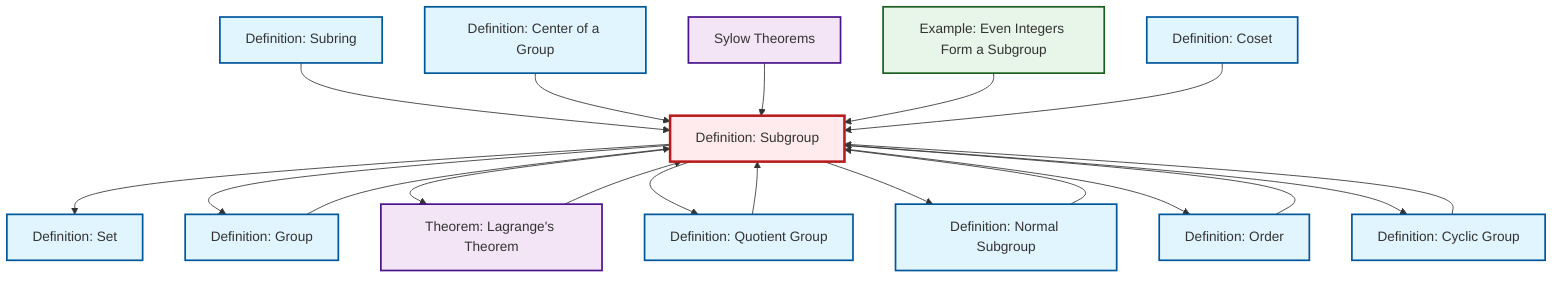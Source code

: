 graph TD
    classDef definition fill:#e1f5fe,stroke:#01579b,stroke-width:2px
    classDef theorem fill:#f3e5f5,stroke:#4a148c,stroke-width:2px
    classDef axiom fill:#fff3e0,stroke:#e65100,stroke-width:2px
    classDef example fill:#e8f5e9,stroke:#1b5e20,stroke-width:2px
    classDef current fill:#ffebee,stroke:#b71c1c,stroke-width:3px
    def-subgroup["Definition: Subgroup"]:::definition
    def-subring["Definition: Subring"]:::definition
    def-cyclic-group["Definition: Cyclic Group"]:::definition
    thm-lagrange["Theorem: Lagrange's Theorem"]:::theorem
    def-normal-subgroup["Definition: Normal Subgroup"]:::definition
    ex-even-integers-subgroup["Example: Even Integers Form a Subgroup"]:::example
    def-group["Definition: Group"]:::definition
    thm-sylow["Sylow Theorems"]:::theorem
    def-order["Definition: Order"]:::definition
    def-quotient-group["Definition: Quotient Group"]:::definition
    def-set["Definition: Set"]:::definition
    def-center-of-group["Definition: Center of a Group"]:::definition
    def-coset["Definition: Coset"]:::definition
    def-subring --> def-subgroup
    def-center-of-group --> def-subgroup
    thm-sylow --> def-subgroup
    def-normal-subgroup --> def-subgroup
    def-subgroup --> def-set
    def-quotient-group --> def-subgroup
    ex-even-integers-subgroup --> def-subgroup
    def-coset --> def-subgroup
    def-order --> def-subgroup
    def-subgroup --> def-group
    def-subgroup --> thm-lagrange
    def-cyclic-group --> def-subgroup
    def-subgroup --> def-quotient-group
    def-subgroup --> def-normal-subgroup
    def-group --> def-subgroup
    thm-lagrange --> def-subgroup
    def-subgroup --> def-order
    def-subgroup --> def-cyclic-group
    class def-subgroup current